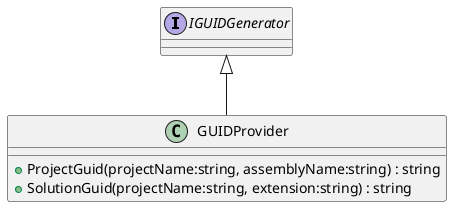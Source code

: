 @startuml
interface IGUIDGenerator {
}
class GUIDProvider {
    + ProjectGuid(projectName:string, assemblyName:string) : string
    + SolutionGuid(projectName:string, extension:string) : string
}
IGUIDGenerator <|-- GUIDProvider
@enduml
